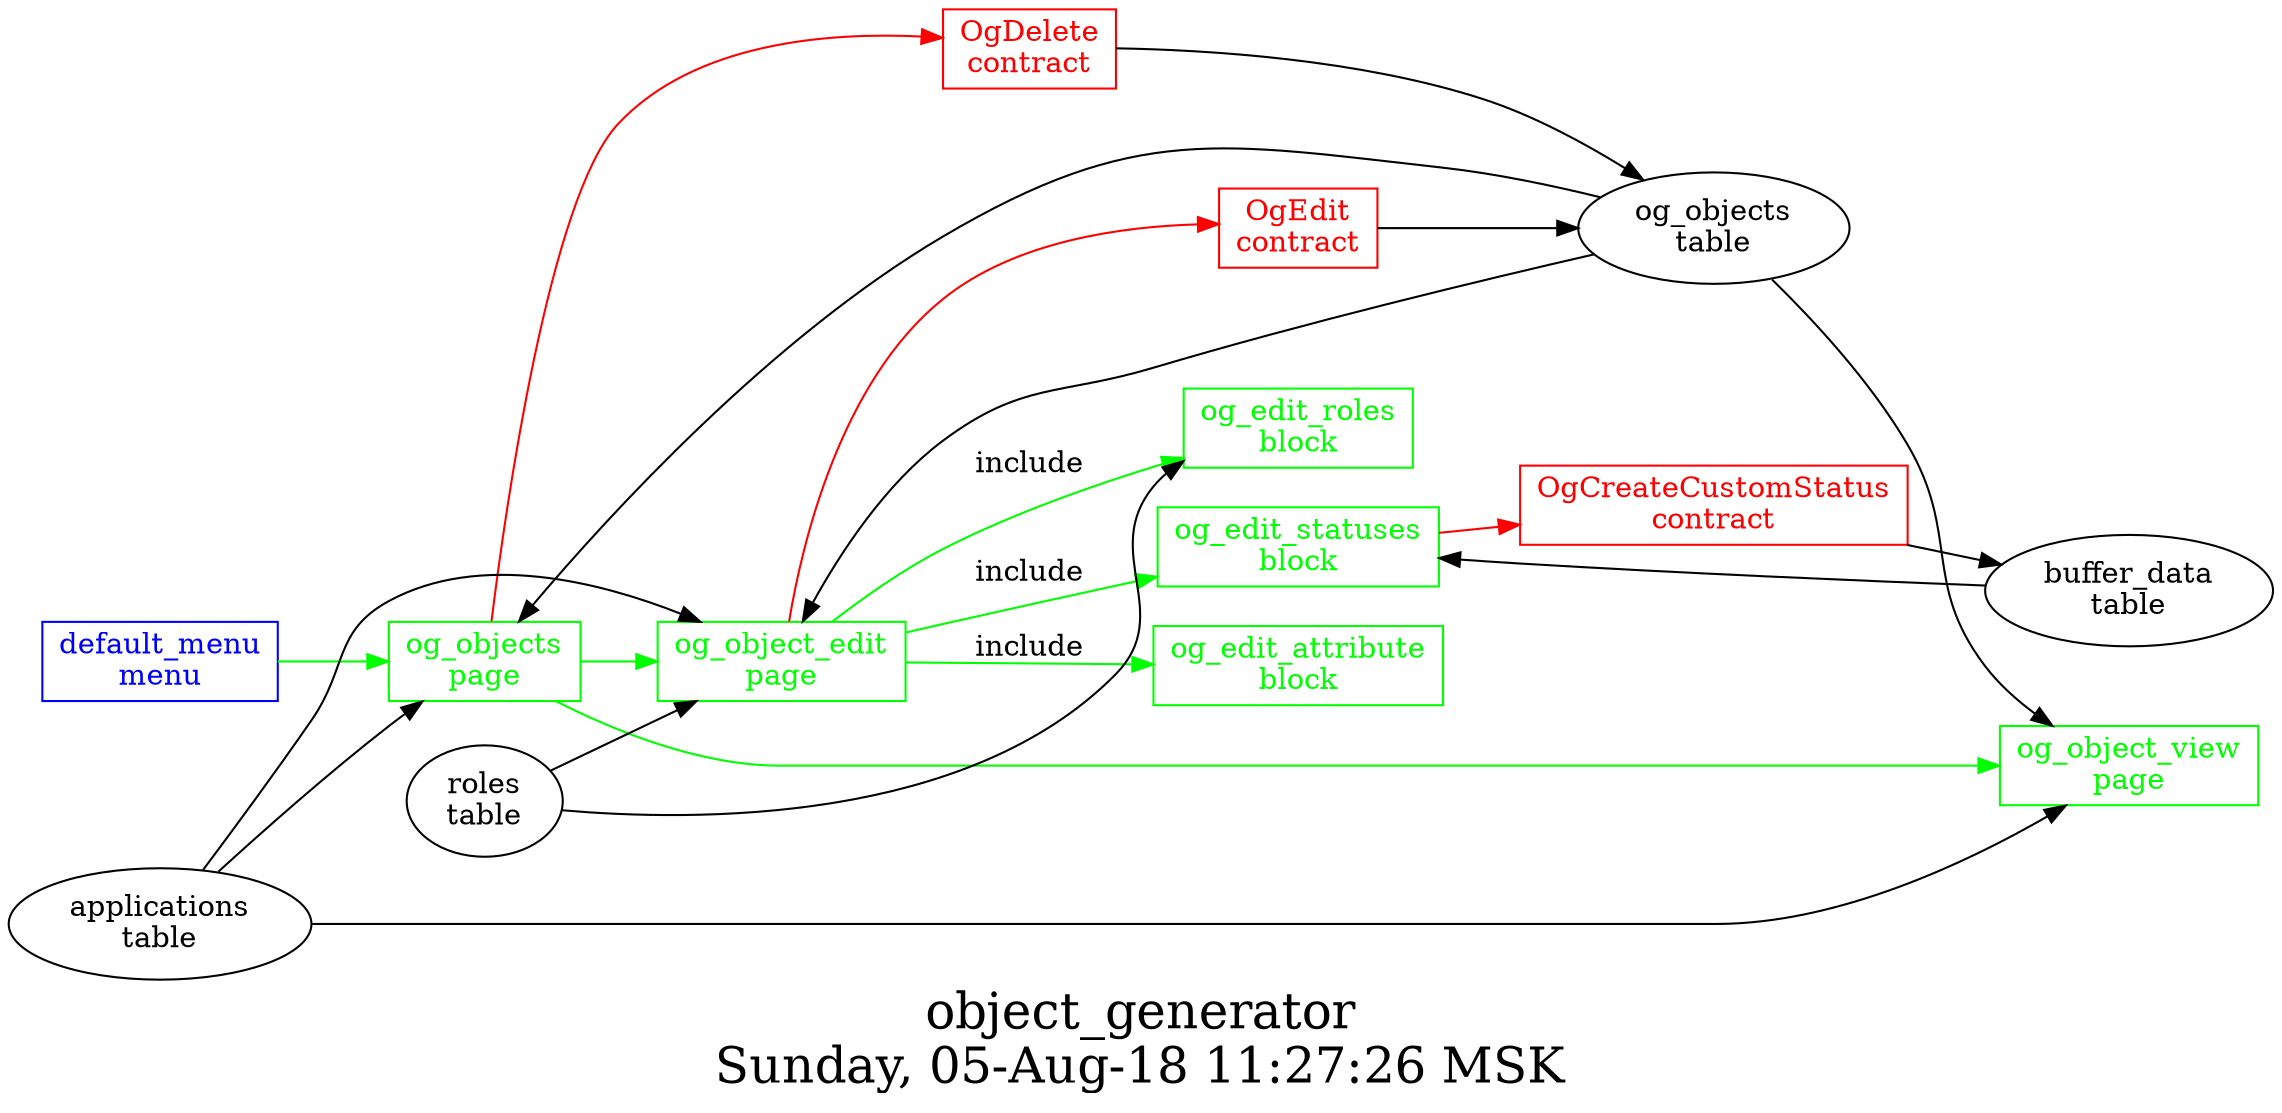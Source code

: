 digraph G {
graph [
  fontsize="24";
  label="object_generator\nSunday, 05-Aug-18 11:27:26 MSK";
  nojustify=true;
  ordering=out;
  rankdir=LR;
  size="30";
];
"default_menu\nmenu" -> "og_objects\npage"  [ color=green ]
"default_menu\nmenu" [color=blue, fontcolor=blue, group=menus, shape=record];
"og_object_edit\npage" -> "OgEdit\ncontract"  [ color=red ]
"applications\ntable" -> "og_object_edit\npage"
"roles\ntable" -> "og_object_edit\npage"
"og_objects\ntable" -> "og_object_edit\npage"
"og_object_edit\npage" -> "og_edit_roles\nblock"  [ color=green, label=include ]
"og_object_edit\npage" -> "og_edit_statuses\nblock"  [ color=green, label=include ]
"og_object_edit\npage" -> "og_edit_attribute\nblock"  [ color=green, label=include ]
"og_object_edit\npage" [color=green, fontcolor=green, group=pages, shape=record];
"applications\ntable" -> "og_object_view\npage"
"og_objects\ntable" -> "og_object_view\npage"
"og_object_view\npage" [color=green, fontcolor=green, group=pages, shape=record];
"og_objects\npage" -> "OgDelete\ncontract"  [ color=red ]
"applications\ntable" -> "og_objects\npage"
"og_objects\ntable" -> "og_objects\npage"
"og_objects\npage" -> "og_object_edit\npage"  [ color=green ]
"og_objects\npage" -> "og_object_view\npage"  [ color=green ]
"og_objects\npage" [color=green, fontcolor=green, group=pages, shape=record];
"og_edit_attribute\nblock" [color=green, fontcolor=green, group=blocks, shape=record];
"roles\ntable" -> "og_edit_roles\nblock"
"og_edit_roles\nblock" [color=green, fontcolor=green, group=blocks, shape=record];
"og_edit_statuses\nblock" -> "OgCreateCustomStatus\ncontract"  [ color=red ]
"buffer_data\ntable" -> "og_edit_statuses\nblock"
"og_edit_statuses\nblock" [color=green, fontcolor=green, group=blocks, shape=record];
"OgCreateCustomStatus\ncontract" -> "buffer_data\ntable"  [ color="" ]
"OgCreateCustomStatus\ncontract" [color=red, fontcolor=red, group=contracts, shape=record];
"OgDelete\ncontract" -> "og_objects\ntable"  [ color="" ]
"OgDelete\ncontract" [color=red, fontcolor=red, group=contracts, shape=record];
"OgEdit\ncontract" -> "og_objects\ntable"  [ color="" ]
"OgEdit\ncontract" [color=red, fontcolor=red, group=contracts, shape=record];
"og_objects\ntable" [color="", fontcolor="", group=tables, shape=""];
}
